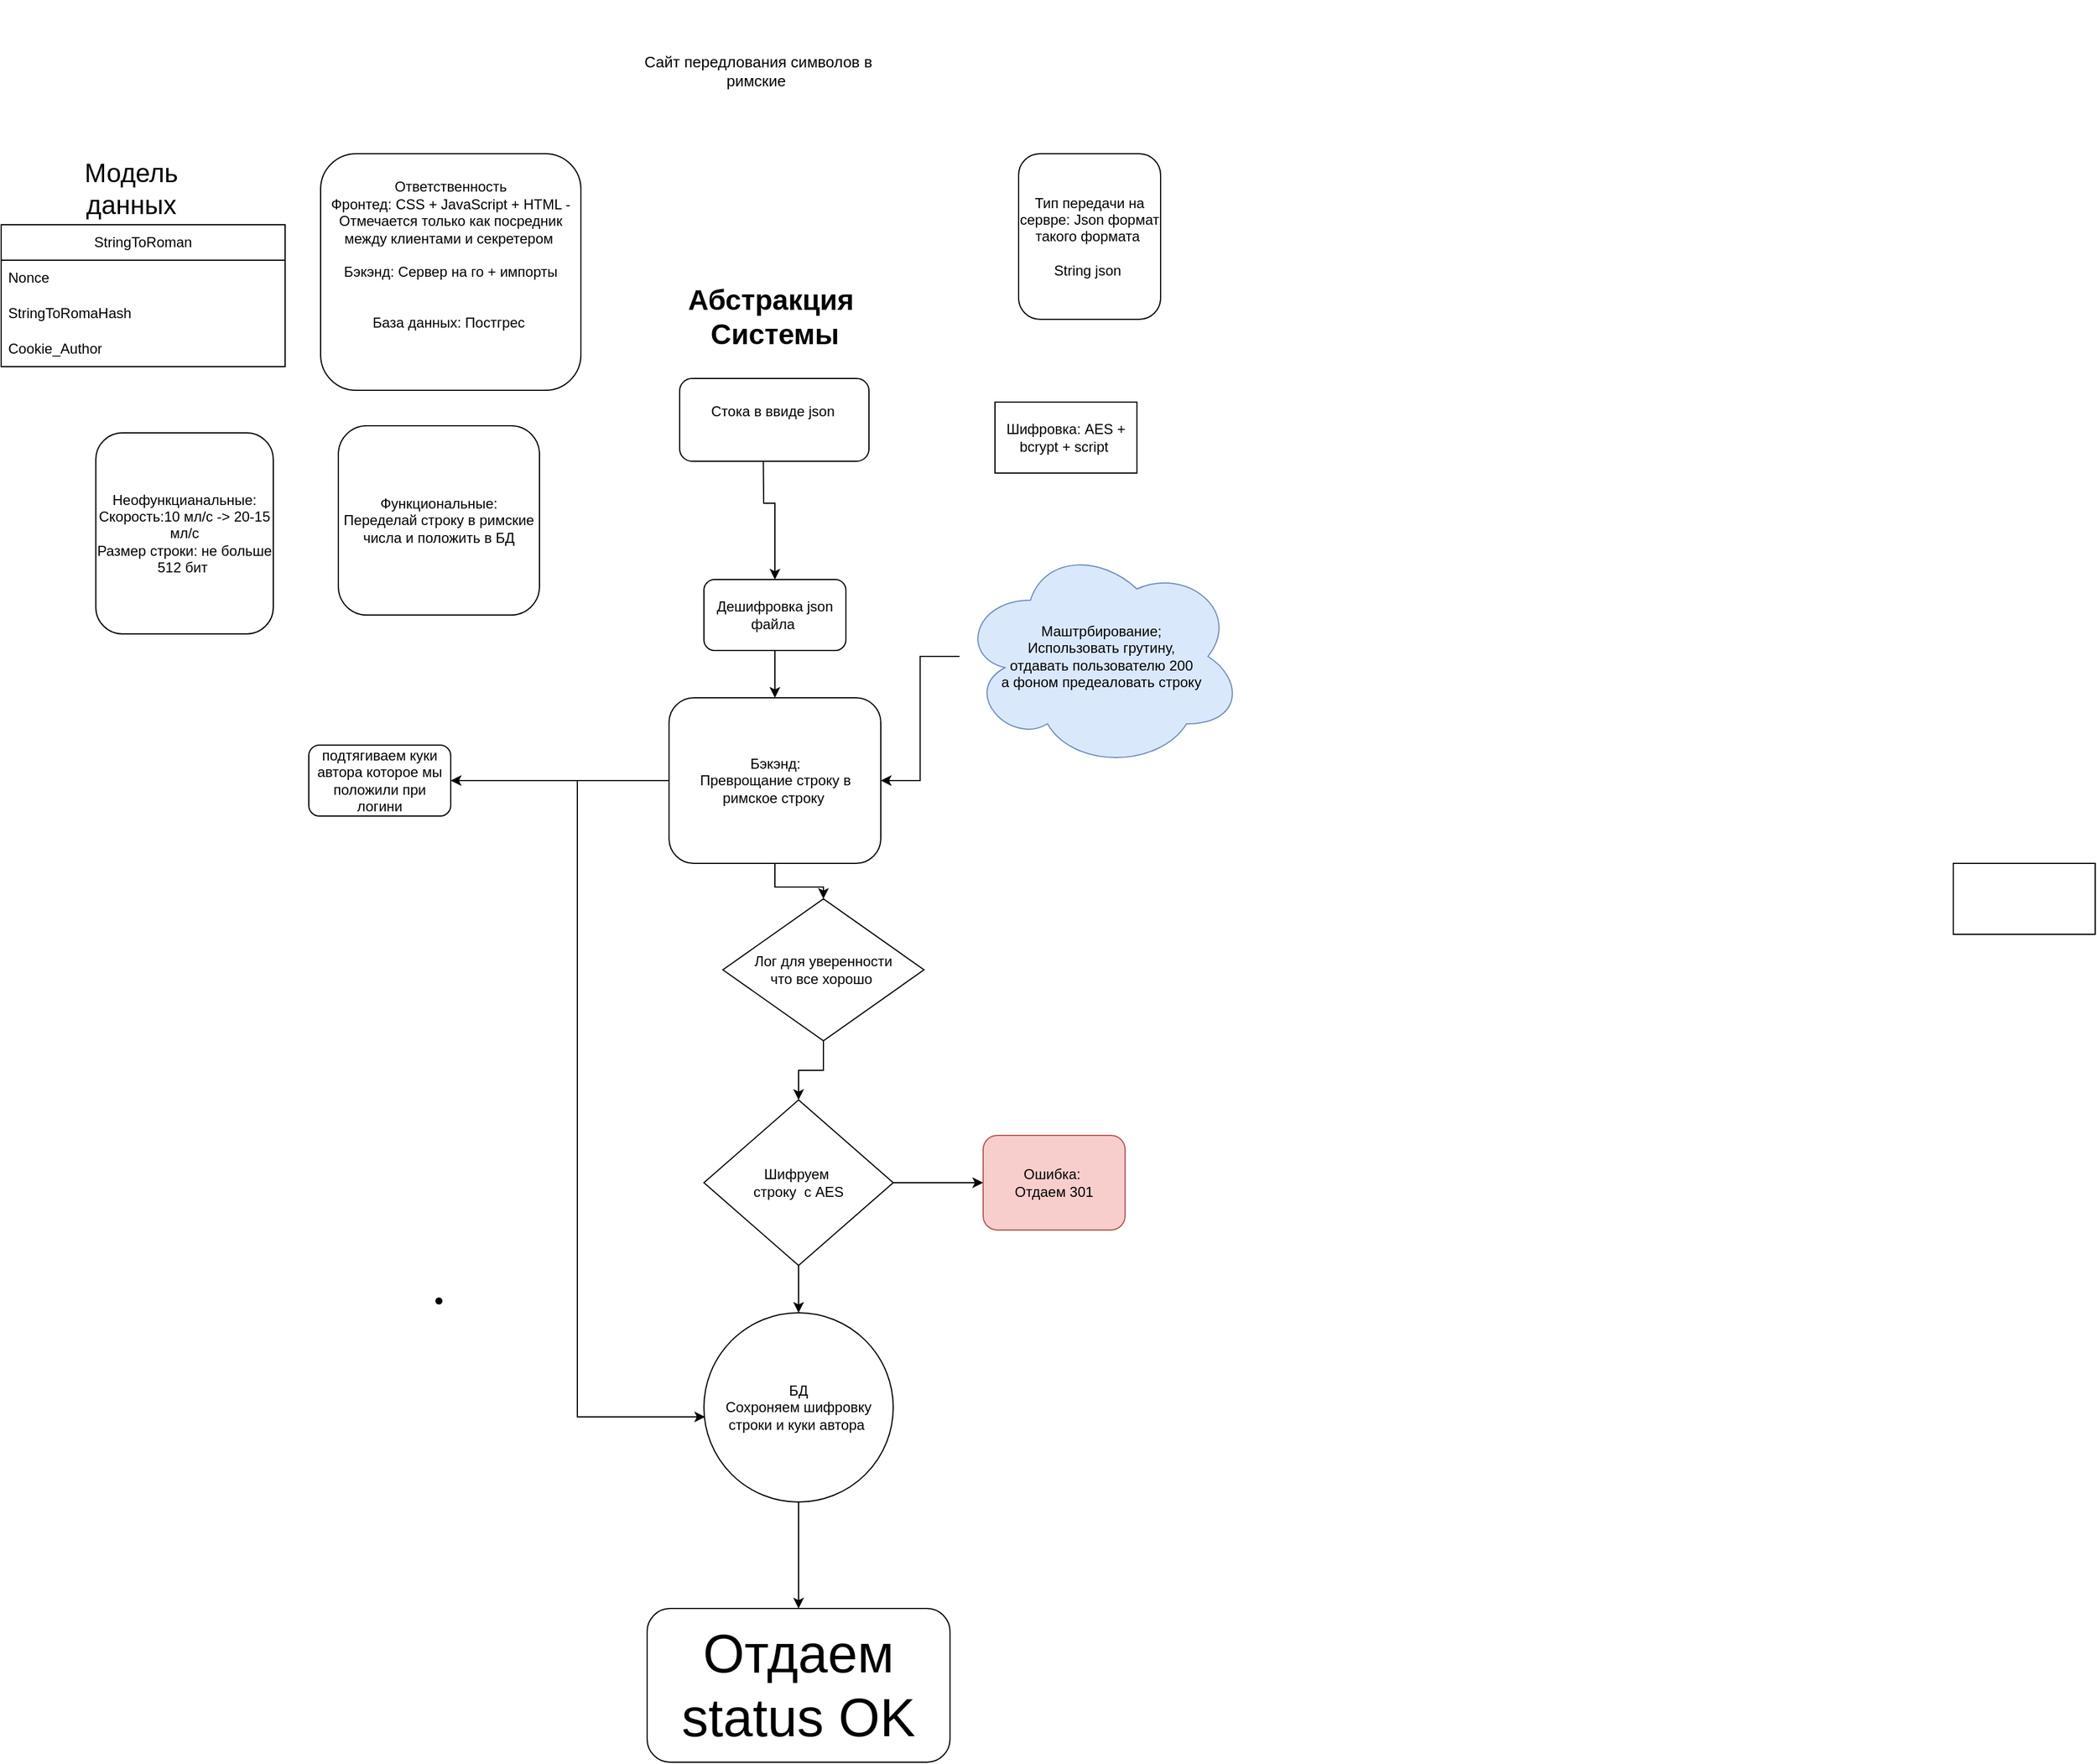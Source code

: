 <mxfile version="28.1.1">
  <diagram name="Страница — 1" id="qrp6O6L5IkrjdUspQetW">
    <mxGraphModel dx="2631" dy="606" grid="1" gridSize="10" guides="1" tooltips="1" connect="1" arrows="1" fold="1" page="1" pageScale="1" pageWidth="291" pageHeight="413" math="0" shadow="0">
      <root>
        <mxCell id="0" />
        <mxCell id="1" parent="0" />
        <mxCell id="Z9O_MCWXYDCbDexsOa1i-2" value="&lt;font style=&quot;font-size: 13px;&quot;&gt;Сайт передлования символов в римские&amp;nbsp;&lt;/font&gt;" style="text;html=1;align=center;verticalAlign=middle;whiteSpace=wrap;rounded=0;" vertex="1" parent="1">
          <mxGeometry x="-1110" y="290" width="240" height="120" as="geometry" />
        </mxCell>
        <mxCell id="Z9O_MCWXYDCbDexsOa1i-3" value="&lt;div&gt;Ответственность&lt;/div&gt;&lt;div&gt;Фронтед: CSS + JavaScript + HTML -&lt;/div&gt;&lt;div&gt;Отмечается только как посредник между клиентами и секретером&amp;nbsp;&lt;/div&gt;&lt;div&gt;&lt;br&gt;&lt;/div&gt;&lt;div&gt;Бэкэнд: Сервер на го + импорты&lt;/div&gt;&lt;div&gt;&lt;br&gt;&lt;/div&gt;&lt;div&gt;&lt;br&gt;&lt;/div&gt;&lt;div&gt;База данных: Постгрес&amp;nbsp;&lt;/div&gt;&lt;div&gt;&lt;br&gt;&lt;/div&gt;&lt;div&gt;&lt;br&gt;&lt;/div&gt;" style="rounded=1;whiteSpace=wrap;html=1;" vertex="1" parent="1">
          <mxGeometry x="-1360" y="420" width="220" height="200" as="geometry" />
        </mxCell>
        <mxCell id="Z9O_MCWXYDCbDexsOa1i-4" value="Тип передачи на сервре: Json формат такого формата&amp;nbsp;&lt;div&gt;&lt;br&gt;&lt;/div&gt;&lt;div&gt;String json&amp;nbsp;&lt;/div&gt;" style="rounded=1;whiteSpace=wrap;html=1;" vertex="1" parent="1">
          <mxGeometry x="-770" y="420" width="120" height="140" as="geometry" />
        </mxCell>
        <mxCell id="Z9O_MCWXYDCbDexsOa1i-5" value="Шифровка: AES + bcrypt + script&amp;nbsp;" style="whiteSpace=wrap;html=1;" vertex="1" parent="1">
          <mxGeometry x="-790" y="630" width="120" height="60" as="geometry" />
        </mxCell>
        <mxCell id="Z9O_MCWXYDCbDexsOa1i-14" value="" style="edgeStyle=orthogonalEdgeStyle;rounded=0;orthogonalLoop=1;jettySize=auto;html=1;" edge="1" parent="1" target="Z9O_MCWXYDCbDexsOa1i-13">
          <mxGeometry relative="1" as="geometry">
            <mxPoint x="-986" y="650" as="sourcePoint" />
          </mxGeometry>
        </mxCell>
        <mxCell id="Z9O_MCWXYDCbDexsOa1i-6" value="Стока в ввиде json&amp;nbsp;&lt;div&gt;&lt;br&gt;&lt;/div&gt;" style="rounded=1;whiteSpace=wrap;html=1;" vertex="1" parent="1">
          <mxGeometry x="-1056.5" y="610" width="160" height="70" as="geometry" />
        </mxCell>
        <mxCell id="Z9O_MCWXYDCbDexsOa1i-11" value="&lt;b&gt;&lt;font style=&quot;font-size: 24px;&quot;&gt;Абстракция&amp;nbsp;&lt;/font&gt;&lt;/b&gt;&lt;div&gt;&lt;b&gt;&lt;font style=&quot;font-size: 24px;&quot;&gt;Системы&lt;/font&gt;&lt;/b&gt;&lt;/div&gt;" style="text;html=1;align=center;verticalAlign=middle;whiteSpace=wrap;rounded=0;" vertex="1" parent="1">
          <mxGeometry x="-1031.5" y="530" width="110" height="55" as="geometry" />
        </mxCell>
        <mxCell id="Z9O_MCWXYDCbDexsOa1i-16" style="edgeStyle=orthogonalEdgeStyle;rounded=0;orthogonalLoop=1;jettySize=auto;html=1;entryX=0.5;entryY=0;entryDx=0;entryDy=0;" edge="1" parent="1" source="Z9O_MCWXYDCbDexsOa1i-13" target="Z9O_MCWXYDCbDexsOa1i-15">
          <mxGeometry relative="1" as="geometry" />
        </mxCell>
        <mxCell id="Z9O_MCWXYDCbDexsOa1i-13" value="Дешифровка json файла&amp;nbsp;" style="whiteSpace=wrap;html=1;rounded=1;" vertex="1" parent="1">
          <mxGeometry x="-1036" y="780" width="120" height="60" as="geometry" />
        </mxCell>
        <mxCell id="Z9O_MCWXYDCbDexsOa1i-24" style="edgeStyle=orthogonalEdgeStyle;rounded=0;orthogonalLoop=1;jettySize=auto;html=1;" edge="1" parent="1" source="Z9O_MCWXYDCbDexsOa1i-15" target="Z9O_MCWXYDCbDexsOa1i-23">
          <mxGeometry relative="1" as="geometry" />
        </mxCell>
        <mxCell id="Z9O_MCWXYDCbDexsOa1i-34" style="edgeStyle=orthogonalEdgeStyle;rounded=0;orthogonalLoop=1;jettySize=auto;html=1;exitX=0.5;exitY=1;exitDx=0;exitDy=0;entryX=0.5;entryY=0;entryDx=0;entryDy=0;" edge="1" parent="1" source="Z9O_MCWXYDCbDexsOa1i-15" target="Z9O_MCWXYDCbDexsOa1i-33">
          <mxGeometry relative="1" as="geometry" />
        </mxCell>
        <mxCell id="Z9O_MCWXYDCbDexsOa1i-15" value="Бэкэнд:&lt;div&gt;Преврощание строку в римское строку&amp;nbsp;&lt;/div&gt;" style="rounded=1;whiteSpace=wrap;html=1;" vertex="1" parent="1">
          <mxGeometry x="-1065.5" y="880" width="179" height="140" as="geometry" />
        </mxCell>
        <mxCell id="Z9O_MCWXYDCbDexsOa1i-37" style="edgeStyle=orthogonalEdgeStyle;rounded=0;orthogonalLoop=1;jettySize=auto;html=1;" edge="1" parent="1" source="Z9O_MCWXYDCbDexsOa1i-18" target="Z9O_MCWXYDCbDexsOa1i-36">
          <mxGeometry relative="1" as="geometry" />
        </mxCell>
        <mxCell id="Z9O_MCWXYDCbDexsOa1i-18" value="БД&lt;div&gt;Сохроняем шифровку строки и куки автора&amp;nbsp;&lt;/div&gt;" style="ellipse;whiteSpace=wrap;html=1;aspect=fixed;" vertex="1" parent="1">
          <mxGeometry x="-1036" y="1400" width="160" height="160" as="geometry" />
        </mxCell>
        <mxCell id="Z9O_MCWXYDCbDexsOa1i-21" style="edgeStyle=orthogonalEdgeStyle;rounded=0;orthogonalLoop=1;jettySize=auto;html=1;" edge="1" parent="1" source="Z9O_MCWXYDCbDexsOa1i-19" target="Z9O_MCWXYDCbDexsOa1i-18">
          <mxGeometry relative="1" as="geometry" />
        </mxCell>
        <mxCell id="Z9O_MCWXYDCbDexsOa1i-46" style="edgeStyle=orthogonalEdgeStyle;rounded=0;orthogonalLoop=1;jettySize=auto;html=1;" edge="1" parent="1" source="Z9O_MCWXYDCbDexsOa1i-19" target="Z9O_MCWXYDCbDexsOa1i-45">
          <mxGeometry relative="1" as="geometry" />
        </mxCell>
        <mxCell id="Z9O_MCWXYDCbDexsOa1i-19" value="Шифруем&amp;nbsp;&lt;div&gt;строку &amp;nbsp;с AES&lt;/div&gt;" style="rhombus;whiteSpace=wrap;html=1;" vertex="1" parent="1">
          <mxGeometry x="-1036" y="1220" width="160" height="140" as="geometry" />
        </mxCell>
        <mxCell id="Z9O_MCWXYDCbDexsOa1i-23" value="подтягиваем куки автора которое мы положили при логини" style="rounded=1;whiteSpace=wrap;html=1;" vertex="1" parent="1">
          <mxGeometry x="-1370" y="920" width="120" height="60" as="geometry" />
        </mxCell>
        <mxCell id="Z9O_MCWXYDCbDexsOa1i-25" style="edgeStyle=orthogonalEdgeStyle;rounded=0;orthogonalLoop=1;jettySize=auto;html=1;entryX=0.006;entryY=0.55;entryDx=0;entryDy=0;entryPerimeter=0;" edge="1" parent="1" source="Z9O_MCWXYDCbDexsOa1i-23" target="Z9O_MCWXYDCbDexsOa1i-18">
          <mxGeometry relative="1" as="geometry" />
        </mxCell>
        <mxCell id="Z9O_MCWXYDCbDexsOa1i-27" style="edgeStyle=orthogonalEdgeStyle;rounded=0;orthogonalLoop=1;jettySize=auto;html=1;entryX=1;entryY=0.5;entryDx=0;entryDy=0;" edge="1" parent="1" source="Z9O_MCWXYDCbDexsOa1i-26" target="Z9O_MCWXYDCbDexsOa1i-15">
          <mxGeometry relative="1" as="geometry" />
        </mxCell>
        <mxCell id="Z9O_MCWXYDCbDexsOa1i-26" value="Маштрбирование;&lt;div&gt;Использовать грутину,&lt;/div&gt;&lt;div&gt;отдавать пользователю 200&lt;/div&gt;&lt;div&gt;а фоном предеаловать строку&lt;/div&gt;" style="ellipse;shape=cloud;whiteSpace=wrap;html=1;fillColor=#dae8fc;strokeColor=#6c8ebf;" vertex="1" parent="1">
          <mxGeometry x="-820" y="750" width="240" height="190" as="geometry" />
        </mxCell>
        <mxCell id="Z9O_MCWXYDCbDexsOa1i-28" value="&lt;div&gt;Функциональные:&lt;/div&gt;&lt;div&gt;Переделай строку в римские числа и положить в БД&lt;/div&gt;" style="rounded=1;whiteSpace=wrap;html=1;" vertex="1" parent="1">
          <mxGeometry x="-1345" y="650" width="170" height="160" as="geometry" />
        </mxCell>
        <mxCell id="Z9O_MCWXYDCbDexsOa1i-30" value="" style="shape=waypoint;sketch=0;size=6;pointerEvents=1;points=[];fillColor=none;resizable=0;rotatable=0;perimeter=centerPerimeter;snapToPoint=1;" vertex="1" parent="1">
          <mxGeometry x="-1270" y="1380" width="20" height="20" as="geometry" />
        </mxCell>
        <mxCell id="Z9O_MCWXYDCbDexsOa1i-31" value="" style="whiteSpace=wrap;html=1;" vertex="1" parent="1">
          <mxGeometry x="20" y="1020" width="120" height="60" as="geometry" />
        </mxCell>
        <mxCell id="Z9O_MCWXYDCbDexsOa1i-35" style="edgeStyle=orthogonalEdgeStyle;rounded=0;orthogonalLoop=1;jettySize=auto;html=1;entryX=0.5;entryY=0;entryDx=0;entryDy=0;" edge="1" parent="1" source="Z9O_MCWXYDCbDexsOa1i-33" target="Z9O_MCWXYDCbDexsOa1i-19">
          <mxGeometry relative="1" as="geometry" />
        </mxCell>
        <mxCell id="Z9O_MCWXYDCbDexsOa1i-33" value="Лог для уверенности&lt;div&gt;что все хорошо&amp;nbsp;&lt;/div&gt;" style="rhombus;whiteSpace=wrap;html=1;" vertex="1" parent="1">
          <mxGeometry x="-1020" y="1050" width="170" height="120" as="geometry" />
        </mxCell>
        <mxCell id="Z9O_MCWXYDCbDexsOa1i-36" value="&lt;font style=&quot;font-size: 45px;&quot;&gt;Отдаем&lt;/font&gt;&lt;div&gt;&lt;span style=&quot;font-size: 45px;&quot;&gt;status OK&lt;/span&gt;&lt;/div&gt;" style="rounded=1;whiteSpace=wrap;html=1;" vertex="1" parent="1">
          <mxGeometry x="-1084" y="1650" width="256" height="130" as="geometry" />
        </mxCell>
        <mxCell id="Z9O_MCWXYDCbDexsOa1i-45" value="Ошибка:&amp;nbsp;&lt;div&gt;Отдаем 301&lt;/div&gt;" style="rounded=1;whiteSpace=wrap;html=1;fillColor=#f8cecc;strokeColor=#b85450;" vertex="1" parent="1">
          <mxGeometry x="-800" y="1250" width="120" height="80" as="geometry" />
        </mxCell>
        <mxCell id="Z9O_MCWXYDCbDexsOa1i-47" value="Неофункцианальные:&lt;div&gt;Скорость:10 мл/с -&amp;gt; 20-15 мл/с&lt;/div&gt;&lt;div&gt;Размер строки: не больше 512 бит&amp;nbsp;&lt;/div&gt;" style="rounded=1;whiteSpace=wrap;html=1;" vertex="1" parent="1">
          <mxGeometry x="-1550" y="656" width="150" height="170" as="geometry" />
        </mxCell>
        <mxCell id="Z9O_MCWXYDCbDexsOa1i-49" value="" style="group" vertex="1" connectable="0" parent="1">
          <mxGeometry x="-1630" y="430" width="240" height="170" as="geometry" />
        </mxCell>
        <mxCell id="Z9O_MCWXYDCbDexsOa1i-38" value="StringToRoman" style="swimlane;fontStyle=0;childLayout=stackLayout;horizontal=1;startSize=30;horizontalStack=0;resizeParent=1;resizeParentMax=0;resizeLast=0;collapsible=1;marginBottom=0;whiteSpace=wrap;html=1;" vertex="1" parent="Z9O_MCWXYDCbDexsOa1i-49">
          <mxGeometry y="50" width="240" height="120" as="geometry" />
        </mxCell>
        <mxCell id="Z9O_MCWXYDCbDexsOa1i-41" value="Nonce" style="text;strokeColor=none;fillColor=none;align=left;verticalAlign=middle;spacingLeft=4;spacingRight=4;overflow=hidden;points=[[0,0.5],[1,0.5]];portConstraint=eastwest;rotatable=0;whiteSpace=wrap;html=1;" vertex="1" parent="Z9O_MCWXYDCbDexsOa1i-38">
          <mxGeometry y="30" width="240" height="30" as="geometry" />
        </mxCell>
        <mxCell id="Z9O_MCWXYDCbDexsOa1i-40" value="StringToRomaHash" style="text;strokeColor=none;fillColor=none;align=left;verticalAlign=middle;spacingLeft=4;spacingRight=4;overflow=hidden;points=[[0,0.5],[1,0.5]];portConstraint=eastwest;rotatable=0;whiteSpace=wrap;html=1;" vertex="1" parent="Z9O_MCWXYDCbDexsOa1i-38">
          <mxGeometry y="60" width="240" height="30" as="geometry" />
        </mxCell>
        <mxCell id="Z9O_MCWXYDCbDexsOa1i-39" value="Cookie_Author" style="text;strokeColor=none;fillColor=none;align=left;verticalAlign=middle;spacingLeft=4;spacingRight=4;overflow=hidden;points=[[0,0.5],[1,0.5]];portConstraint=eastwest;rotatable=0;whiteSpace=wrap;html=1;" vertex="1" parent="Z9O_MCWXYDCbDexsOa1i-38">
          <mxGeometry y="90" width="240" height="30" as="geometry" />
        </mxCell>
        <mxCell id="Z9O_MCWXYDCbDexsOa1i-42" value="&lt;font style=&quot;font-size: 22px;&quot;&gt;Модель данных&lt;/font&gt;" style="text;html=1;align=center;verticalAlign=middle;whiteSpace=wrap;rounded=0;" vertex="1" parent="Z9O_MCWXYDCbDexsOa1i-49">
          <mxGeometry x="60" width="100" height="40" as="geometry" />
        </mxCell>
      </root>
    </mxGraphModel>
  </diagram>
</mxfile>
